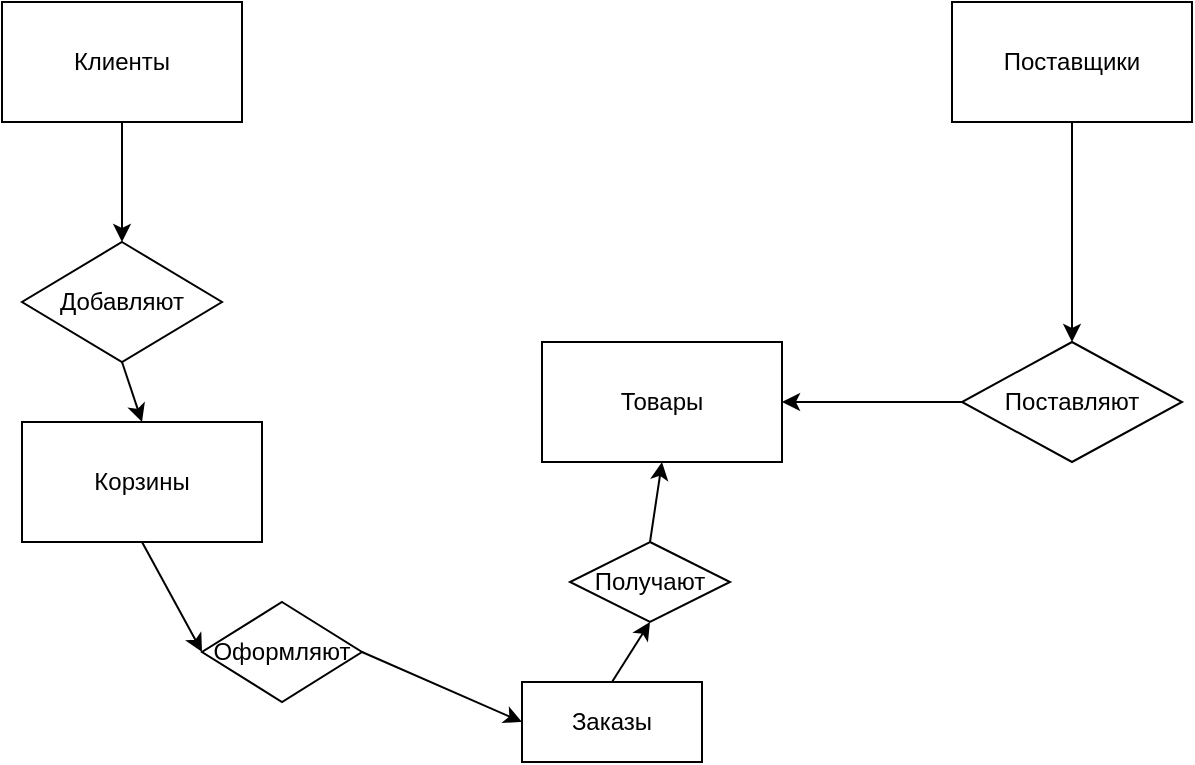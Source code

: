 <mxfile version="20.8.20" type="github">
  <diagram name="Страница 1" id="CRQ3r05ysHi6W3nfNGno">
    <mxGraphModel dx="1393" dy="766" grid="1" gridSize="10" guides="1" tooltips="1" connect="1" arrows="1" fold="1" page="1" pageScale="1" pageWidth="827" pageHeight="1169" math="0" shadow="0">
      <root>
        <mxCell id="0" />
        <mxCell id="1" parent="0" />
        <mxCell id="lXPz8viM6QX7RPrhwEYp-1" value="Клиенты" style="rounded=0;whiteSpace=wrap;html=1;" vertex="1" parent="1">
          <mxGeometry x="50" y="260" width="120" height="60" as="geometry" />
        </mxCell>
        <mxCell id="lXPz8viM6QX7RPrhwEYp-2" value="Поставщики" style="rounded=0;whiteSpace=wrap;html=1;" vertex="1" parent="1">
          <mxGeometry x="525" y="260" width="120" height="60" as="geometry" />
        </mxCell>
        <mxCell id="lXPz8viM6QX7RPrhwEYp-3" value="Поставляют" style="rhombus;whiteSpace=wrap;html=1;" vertex="1" parent="1">
          <mxGeometry x="530" y="430" width="110" height="60" as="geometry" />
        </mxCell>
        <mxCell id="lXPz8viM6QX7RPrhwEYp-4" value="" style="endArrow=classic;html=1;rounded=0;exitX=0.5;exitY=1;exitDx=0;exitDy=0;entryX=0.5;entryY=0;entryDx=0;entryDy=0;" edge="1" parent="1" source="lXPz8viM6QX7RPrhwEYp-2" target="lXPz8viM6QX7RPrhwEYp-3">
          <mxGeometry width="50" height="50" relative="1" as="geometry">
            <mxPoint x="390" y="420" as="sourcePoint" />
            <mxPoint x="440" y="370" as="targetPoint" />
          </mxGeometry>
        </mxCell>
        <mxCell id="lXPz8viM6QX7RPrhwEYp-5" value="Товары" style="rounded=0;whiteSpace=wrap;html=1;" vertex="1" parent="1">
          <mxGeometry x="320" y="430" width="120" height="60" as="geometry" />
        </mxCell>
        <mxCell id="lXPz8viM6QX7RPrhwEYp-6" value="" style="endArrow=classic;html=1;rounded=0;exitX=0;exitY=0.5;exitDx=0;exitDy=0;entryX=1;entryY=0.5;entryDx=0;entryDy=0;" edge="1" parent="1" source="lXPz8viM6QX7RPrhwEYp-3" target="lXPz8viM6QX7RPrhwEYp-5">
          <mxGeometry width="50" height="50" relative="1" as="geometry">
            <mxPoint x="390" y="420" as="sourcePoint" />
            <mxPoint x="440" y="370" as="targetPoint" />
          </mxGeometry>
        </mxCell>
        <mxCell id="lXPz8viM6QX7RPrhwEYp-7" value="Добавляют" style="rhombus;whiteSpace=wrap;html=1;" vertex="1" parent="1">
          <mxGeometry x="60" y="380" width="100" height="60" as="geometry" />
        </mxCell>
        <mxCell id="lXPz8viM6QX7RPrhwEYp-8" value="Корзины" style="rounded=0;whiteSpace=wrap;html=1;" vertex="1" parent="1">
          <mxGeometry x="60" y="470" width="120" height="60" as="geometry" />
        </mxCell>
        <mxCell id="lXPz8viM6QX7RPrhwEYp-9" value="Оформляют" style="rhombus;whiteSpace=wrap;html=1;" vertex="1" parent="1">
          <mxGeometry x="150" y="560" width="80" height="50" as="geometry" />
        </mxCell>
        <mxCell id="lXPz8viM6QX7RPrhwEYp-10" value="" style="endArrow=classic;html=1;rounded=0;exitX=0.5;exitY=1;exitDx=0;exitDy=0;entryX=0.5;entryY=0;entryDx=0;entryDy=0;" edge="1" parent="1" source="lXPz8viM6QX7RPrhwEYp-1" target="lXPz8viM6QX7RPrhwEYp-7">
          <mxGeometry width="50" height="50" relative="1" as="geometry">
            <mxPoint x="390" y="420" as="sourcePoint" />
            <mxPoint x="440" y="370" as="targetPoint" />
          </mxGeometry>
        </mxCell>
        <mxCell id="lXPz8viM6QX7RPrhwEYp-11" value="" style="endArrow=classic;html=1;rounded=0;exitX=0.5;exitY=1;exitDx=0;exitDy=0;entryX=0.5;entryY=0;entryDx=0;entryDy=0;" edge="1" parent="1" source="lXPz8viM6QX7RPrhwEYp-7" target="lXPz8viM6QX7RPrhwEYp-8">
          <mxGeometry width="50" height="50" relative="1" as="geometry">
            <mxPoint x="390" y="420" as="sourcePoint" />
            <mxPoint x="440" y="370" as="targetPoint" />
          </mxGeometry>
        </mxCell>
        <mxCell id="lXPz8viM6QX7RPrhwEYp-12" value="" style="endArrow=classic;html=1;rounded=0;exitX=0.5;exitY=1;exitDx=0;exitDy=0;entryX=0;entryY=0.5;entryDx=0;entryDy=0;" edge="1" parent="1" source="lXPz8viM6QX7RPrhwEYp-8" target="lXPz8viM6QX7RPrhwEYp-9">
          <mxGeometry width="50" height="50" relative="1" as="geometry">
            <mxPoint x="390" y="420" as="sourcePoint" />
            <mxPoint x="440" y="370" as="targetPoint" />
          </mxGeometry>
        </mxCell>
        <mxCell id="lXPz8viM6QX7RPrhwEYp-13" value="Заказы" style="rounded=0;whiteSpace=wrap;html=1;" vertex="1" parent="1">
          <mxGeometry x="310" y="600" width="90" height="40" as="geometry" />
        </mxCell>
        <mxCell id="lXPz8viM6QX7RPrhwEYp-14" value="" style="endArrow=classic;html=1;rounded=0;exitX=1;exitY=0.5;exitDx=0;exitDy=0;entryX=0;entryY=0.5;entryDx=0;entryDy=0;" edge="1" parent="1" source="lXPz8viM6QX7RPrhwEYp-9" target="lXPz8viM6QX7RPrhwEYp-13">
          <mxGeometry width="50" height="50" relative="1" as="geometry">
            <mxPoint x="390" y="420" as="sourcePoint" />
            <mxPoint x="440" y="370" as="targetPoint" />
          </mxGeometry>
        </mxCell>
        <mxCell id="lXPz8viM6QX7RPrhwEYp-15" value="" style="endArrow=classic;html=1;rounded=0;exitX=0.5;exitY=0;exitDx=0;exitDy=0;entryX=0.5;entryY=1;entryDx=0;entryDy=0;" edge="1" parent="1" source="lXPz8viM6QX7RPrhwEYp-13" target="lXPz8viM6QX7RPrhwEYp-17">
          <mxGeometry width="50" height="50" relative="1" as="geometry">
            <mxPoint x="390" y="420" as="sourcePoint" />
            <mxPoint x="440" y="370" as="targetPoint" />
          </mxGeometry>
        </mxCell>
        <mxCell id="lXPz8viM6QX7RPrhwEYp-17" value="Получают" style="rhombus;whiteSpace=wrap;html=1;" vertex="1" parent="1">
          <mxGeometry x="334" y="530" width="80" height="40" as="geometry" />
        </mxCell>
        <mxCell id="lXPz8viM6QX7RPrhwEYp-18" value="" style="endArrow=classic;html=1;rounded=0;exitX=0.5;exitY=0;exitDx=0;exitDy=0;entryX=0.5;entryY=1;entryDx=0;entryDy=0;" edge="1" parent="1" source="lXPz8viM6QX7RPrhwEYp-17" target="lXPz8viM6QX7RPrhwEYp-5">
          <mxGeometry width="50" height="50" relative="1" as="geometry">
            <mxPoint x="390" y="420" as="sourcePoint" />
            <mxPoint x="440" y="370" as="targetPoint" />
          </mxGeometry>
        </mxCell>
      </root>
    </mxGraphModel>
  </diagram>
</mxfile>
